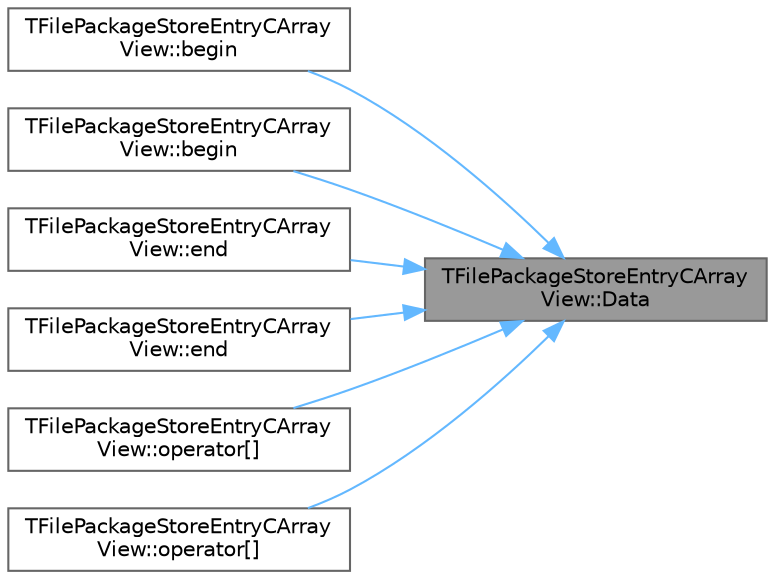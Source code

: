 digraph "TFilePackageStoreEntryCArrayView::Data"
{
 // INTERACTIVE_SVG=YES
 // LATEX_PDF_SIZE
  bgcolor="transparent";
  edge [fontname=Helvetica,fontsize=10,labelfontname=Helvetica,labelfontsize=10];
  node [fontname=Helvetica,fontsize=10,shape=box,height=0.2,width=0.4];
  rankdir="RL";
  Node1 [id="Node000001",label="TFilePackageStoreEntryCArray\lView::Data",height=0.2,width=0.4,color="gray40", fillcolor="grey60", style="filled", fontcolor="black",tooltip=" "];
  Node1 -> Node2 [id="edge1_Node000001_Node000002",dir="back",color="steelblue1",style="solid",tooltip=" "];
  Node2 [id="Node000002",label="TFilePackageStoreEntryCArray\lView::begin",height=0.2,width=0.4,color="grey40", fillcolor="white", style="filled",URL="$d6/d9f/classTFilePackageStoreEntryCArrayView.html#a0bc94e7f884eba2ec2fa1cddc946ffe7",tooltip=" "];
  Node1 -> Node3 [id="edge2_Node000001_Node000003",dir="back",color="steelblue1",style="solid",tooltip=" "];
  Node3 [id="Node000003",label="TFilePackageStoreEntryCArray\lView::begin",height=0.2,width=0.4,color="grey40", fillcolor="white", style="filled",URL="$d6/d9f/classTFilePackageStoreEntryCArrayView.html#a78af9a13f6c2dff224aeeae8740db877",tooltip=" "];
  Node1 -> Node4 [id="edge3_Node000001_Node000004",dir="back",color="steelblue1",style="solid",tooltip=" "];
  Node4 [id="Node000004",label="TFilePackageStoreEntryCArray\lView::end",height=0.2,width=0.4,color="grey40", fillcolor="white", style="filled",URL="$d6/d9f/classTFilePackageStoreEntryCArrayView.html#a99cdd8730396eea3e1f7ad72f4e6c856",tooltip=" "];
  Node1 -> Node5 [id="edge4_Node000001_Node000005",dir="back",color="steelblue1",style="solid",tooltip=" "];
  Node5 [id="Node000005",label="TFilePackageStoreEntryCArray\lView::end",height=0.2,width=0.4,color="grey40", fillcolor="white", style="filled",URL="$d6/d9f/classTFilePackageStoreEntryCArrayView.html#aeccdaa03ea6a3bf9c262f203af2aeeff",tooltip=" "];
  Node1 -> Node6 [id="edge5_Node000001_Node000006",dir="back",color="steelblue1",style="solid",tooltip=" "];
  Node6 [id="Node000006",label="TFilePackageStoreEntryCArray\lView::operator[]",height=0.2,width=0.4,color="grey40", fillcolor="white", style="filled",URL="$d6/d9f/classTFilePackageStoreEntryCArrayView.html#a018ca72f76ab188f1d0e764c24878063",tooltip=" "];
  Node1 -> Node7 [id="edge6_Node000001_Node000007",dir="back",color="steelblue1",style="solid",tooltip=" "];
  Node7 [id="Node000007",label="TFilePackageStoreEntryCArray\lView::operator[]",height=0.2,width=0.4,color="grey40", fillcolor="white", style="filled",URL="$d6/d9f/classTFilePackageStoreEntryCArrayView.html#a009575ff8dc4fc5b4dcbab0c2c283f3d",tooltip=" "];
}
